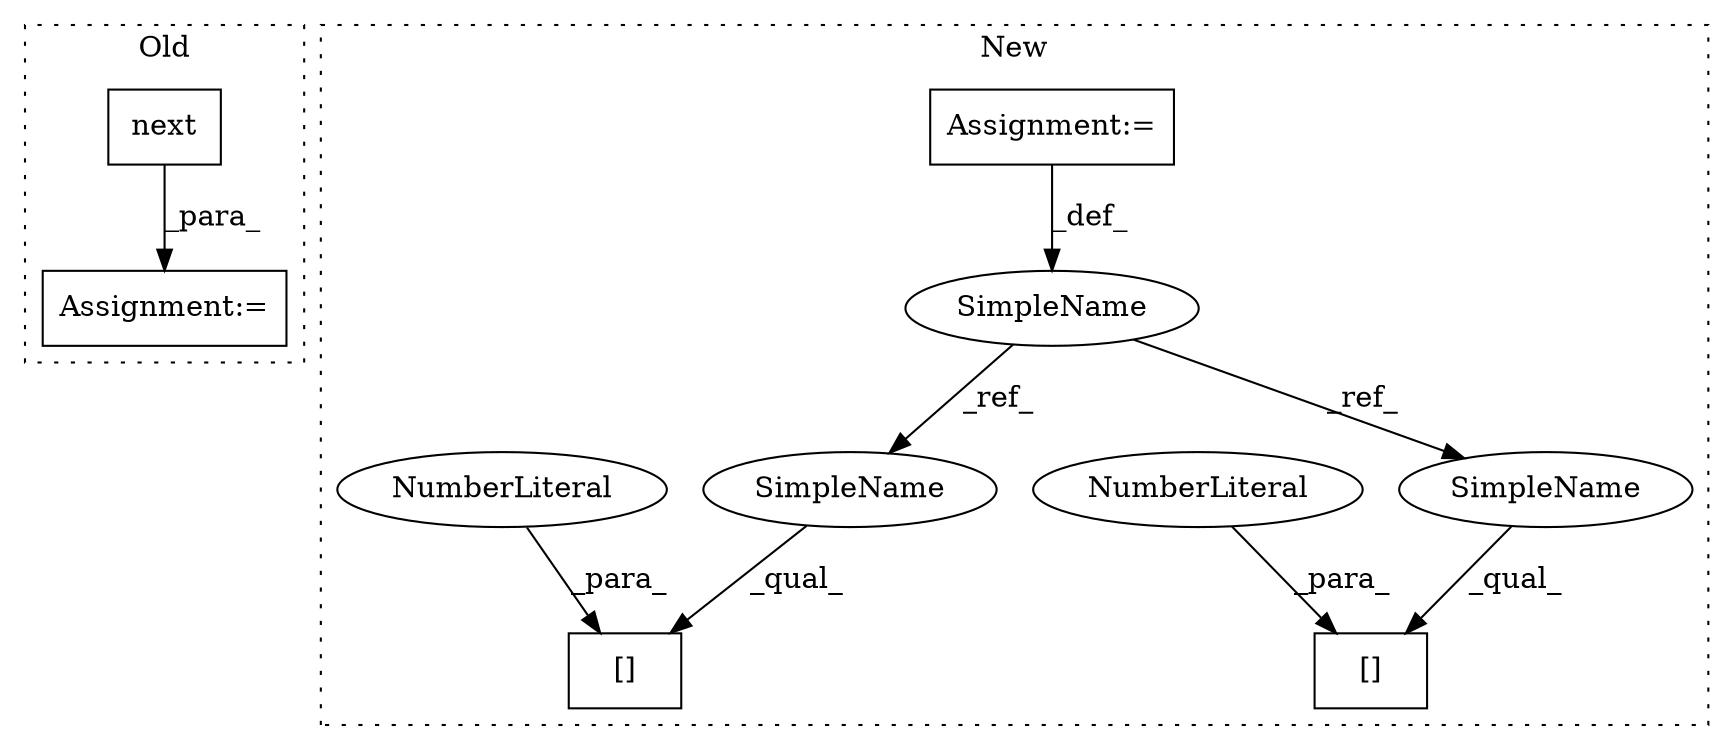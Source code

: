 digraph G {
subgraph cluster0 {
1 [label="next" a="32" s="13695,13755" l="5,1" shape="box"];
3 [label="Assignment:=" a="7" s="13694" l="1" shape="box"];
label = "Old";
style="dotted";
}
subgraph cluster1 {
2 [label="[]" a="2" s="14325,14328" l="2,1" shape="box"];
4 [label="Assignment:=" a="7" s="14215" l="1" shape="box"];
5 [label="[]" a="2" s="14304,14307" l="2,1" shape="box"];
6 [label="NumberLiteral" a="34" s="14306" l="1" shape="ellipse"];
7 [label="NumberLiteral" a="34" s="14327" l="1" shape="ellipse"];
8 [label="SimpleName" a="42" s="14214" l="1" shape="ellipse"];
9 [label="SimpleName" a="42" s="14304" l="1" shape="ellipse"];
10 [label="SimpleName" a="42" s="14325" l="1" shape="ellipse"];
label = "New";
style="dotted";
}
1 -> 3 [label="_para_"];
4 -> 8 [label="_def_"];
6 -> 5 [label="_para_"];
7 -> 2 [label="_para_"];
8 -> 9 [label="_ref_"];
8 -> 10 [label="_ref_"];
9 -> 5 [label="_qual_"];
10 -> 2 [label="_qual_"];
}